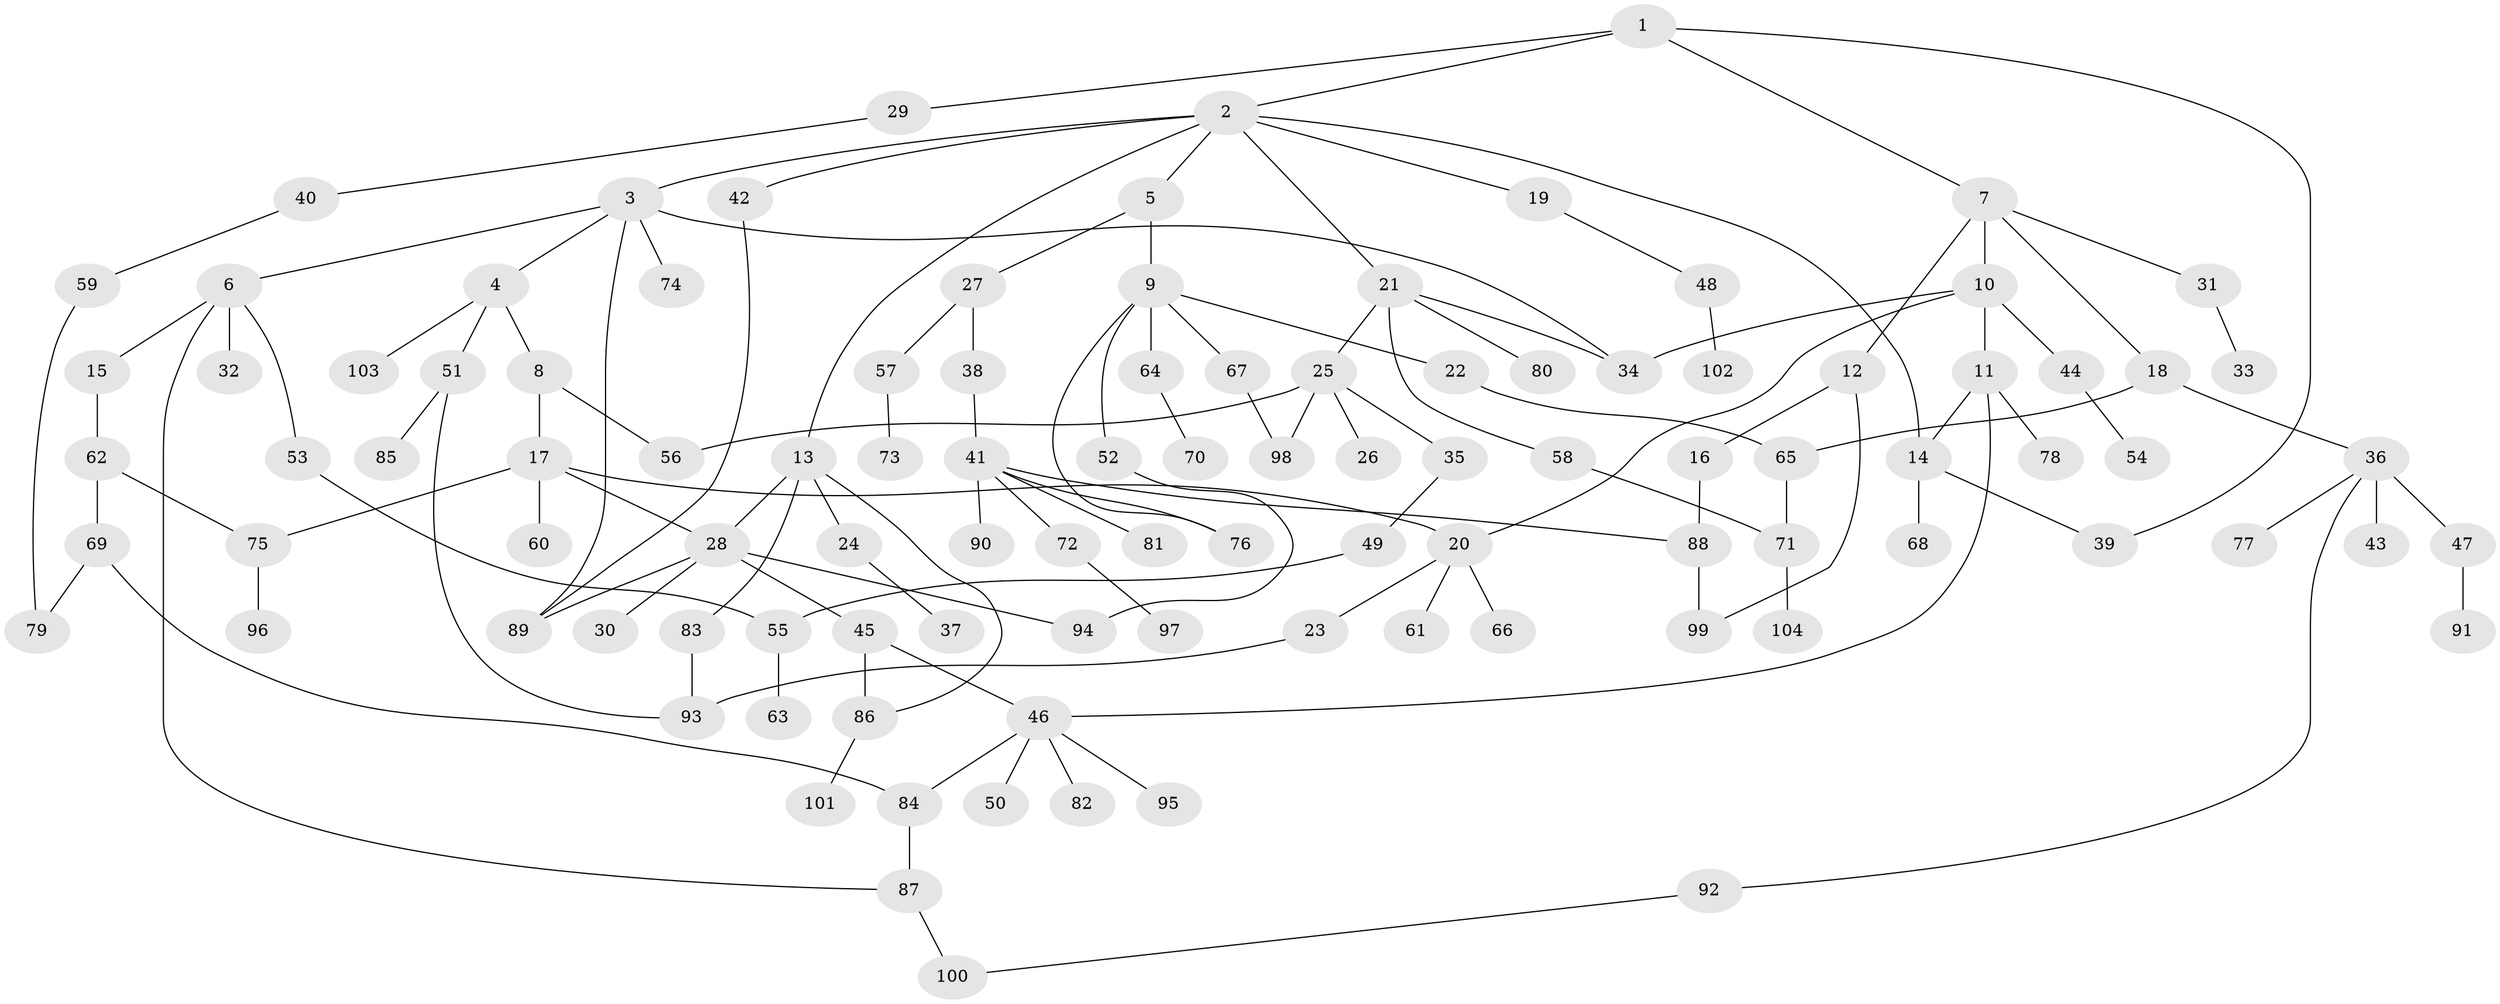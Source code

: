 // Generated by graph-tools (version 1.1) at 2025/01/03/09/25 03:01:07]
// undirected, 104 vertices, 129 edges
graph export_dot {
graph [start="1"]
  node [color=gray90,style=filled];
  1;
  2;
  3;
  4;
  5;
  6;
  7;
  8;
  9;
  10;
  11;
  12;
  13;
  14;
  15;
  16;
  17;
  18;
  19;
  20;
  21;
  22;
  23;
  24;
  25;
  26;
  27;
  28;
  29;
  30;
  31;
  32;
  33;
  34;
  35;
  36;
  37;
  38;
  39;
  40;
  41;
  42;
  43;
  44;
  45;
  46;
  47;
  48;
  49;
  50;
  51;
  52;
  53;
  54;
  55;
  56;
  57;
  58;
  59;
  60;
  61;
  62;
  63;
  64;
  65;
  66;
  67;
  68;
  69;
  70;
  71;
  72;
  73;
  74;
  75;
  76;
  77;
  78;
  79;
  80;
  81;
  82;
  83;
  84;
  85;
  86;
  87;
  88;
  89;
  90;
  91;
  92;
  93;
  94;
  95;
  96;
  97;
  98;
  99;
  100;
  101;
  102;
  103;
  104;
  1 -- 2;
  1 -- 7;
  1 -- 29;
  1 -- 39;
  2 -- 3;
  2 -- 5;
  2 -- 13;
  2 -- 19;
  2 -- 21;
  2 -- 42;
  2 -- 14;
  3 -- 4;
  3 -- 6;
  3 -- 34;
  3 -- 74;
  3 -- 89;
  4 -- 8;
  4 -- 51;
  4 -- 103;
  5 -- 9;
  5 -- 27;
  6 -- 15;
  6 -- 32;
  6 -- 53;
  6 -- 87;
  7 -- 10;
  7 -- 12;
  7 -- 18;
  7 -- 31;
  8 -- 17;
  8 -- 56;
  9 -- 22;
  9 -- 52;
  9 -- 64;
  9 -- 67;
  9 -- 76;
  10 -- 11;
  10 -- 44;
  10 -- 34;
  10 -- 20;
  11 -- 14;
  11 -- 78;
  11 -- 46;
  12 -- 16;
  12 -- 99;
  13 -- 24;
  13 -- 83;
  13 -- 86;
  13 -- 28;
  14 -- 39;
  14 -- 68;
  15 -- 62;
  16 -- 88;
  17 -- 20;
  17 -- 28;
  17 -- 60;
  17 -- 75;
  18 -- 36;
  18 -- 65;
  19 -- 48;
  20 -- 23;
  20 -- 61;
  20 -- 66;
  21 -- 25;
  21 -- 58;
  21 -- 80;
  21 -- 34;
  22 -- 65;
  23 -- 93;
  24 -- 37;
  25 -- 26;
  25 -- 35;
  25 -- 56;
  25 -- 98;
  27 -- 38;
  27 -- 57;
  28 -- 30;
  28 -- 45;
  28 -- 89;
  28 -- 94;
  29 -- 40;
  31 -- 33;
  35 -- 49;
  36 -- 43;
  36 -- 47;
  36 -- 77;
  36 -- 92;
  38 -- 41;
  40 -- 59;
  41 -- 72;
  41 -- 81;
  41 -- 88;
  41 -- 90;
  41 -- 76;
  42 -- 89;
  44 -- 54;
  45 -- 46;
  45 -- 86;
  46 -- 50;
  46 -- 82;
  46 -- 84;
  46 -- 95;
  47 -- 91;
  48 -- 102;
  49 -- 55;
  51 -- 85;
  51 -- 93;
  52 -- 94;
  53 -- 55;
  55 -- 63;
  57 -- 73;
  58 -- 71;
  59 -- 79;
  62 -- 69;
  62 -- 75;
  64 -- 70;
  65 -- 71;
  67 -- 98;
  69 -- 79;
  69 -- 84;
  71 -- 104;
  72 -- 97;
  75 -- 96;
  83 -- 93;
  84 -- 87;
  86 -- 101;
  87 -- 100;
  88 -- 99;
  92 -- 100;
}
